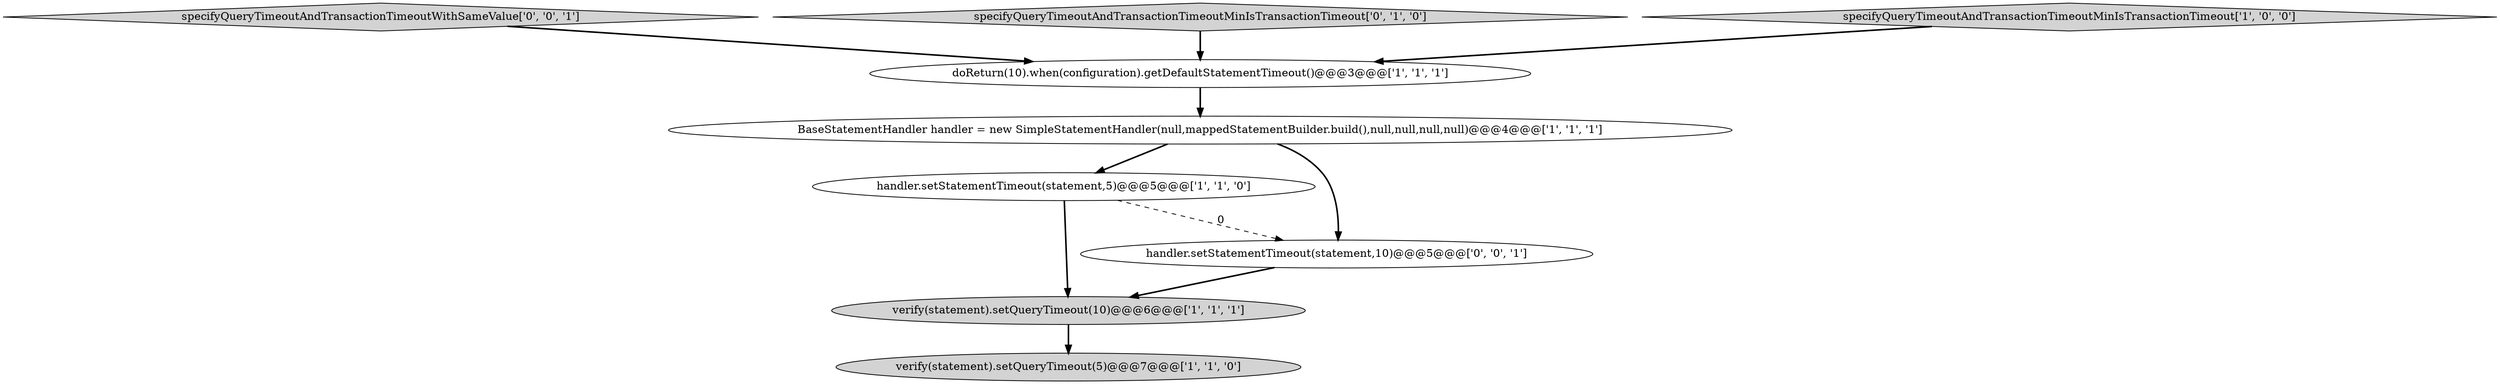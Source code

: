 digraph {
8 [style = filled, label = "specifyQueryTimeoutAndTransactionTimeoutWithSameValue['0', '0', '1']", fillcolor = lightgray, shape = diamond image = "AAA0AAABBB3BBB"];
6 [style = filled, label = "specifyQueryTimeoutAndTransactionTimeoutMinIsTransactionTimeout['0', '1', '0']", fillcolor = lightgray, shape = diamond image = "AAA0AAABBB2BBB"];
3 [style = filled, label = "specifyQueryTimeoutAndTransactionTimeoutMinIsTransactionTimeout['1', '0', '0']", fillcolor = lightgray, shape = diamond image = "AAA0AAABBB1BBB"];
2 [style = filled, label = "handler.setStatementTimeout(statement,5)@@@5@@@['1', '1', '0']", fillcolor = white, shape = ellipse image = "AAA0AAABBB1BBB"];
7 [style = filled, label = "handler.setStatementTimeout(statement,10)@@@5@@@['0', '0', '1']", fillcolor = white, shape = ellipse image = "AAA0AAABBB3BBB"];
0 [style = filled, label = "doReturn(10).when(configuration).getDefaultStatementTimeout()@@@3@@@['1', '1', '1']", fillcolor = white, shape = ellipse image = "AAA0AAABBB1BBB"];
4 [style = filled, label = "verify(statement).setQueryTimeout(5)@@@7@@@['1', '1', '0']", fillcolor = lightgray, shape = ellipse image = "AAA0AAABBB1BBB"];
1 [style = filled, label = "BaseStatementHandler handler = new SimpleStatementHandler(null,mappedStatementBuilder.build(),null,null,null,null)@@@4@@@['1', '1', '1']", fillcolor = white, shape = ellipse image = "AAA0AAABBB1BBB"];
5 [style = filled, label = "verify(statement).setQueryTimeout(10)@@@6@@@['1', '1', '1']", fillcolor = lightgray, shape = ellipse image = "AAA0AAABBB1BBB"];
8->0 [style = bold, label=""];
3->0 [style = bold, label=""];
1->2 [style = bold, label=""];
7->5 [style = bold, label=""];
6->0 [style = bold, label=""];
2->7 [style = dashed, label="0"];
1->7 [style = bold, label=""];
0->1 [style = bold, label=""];
5->4 [style = bold, label=""];
2->5 [style = bold, label=""];
}
